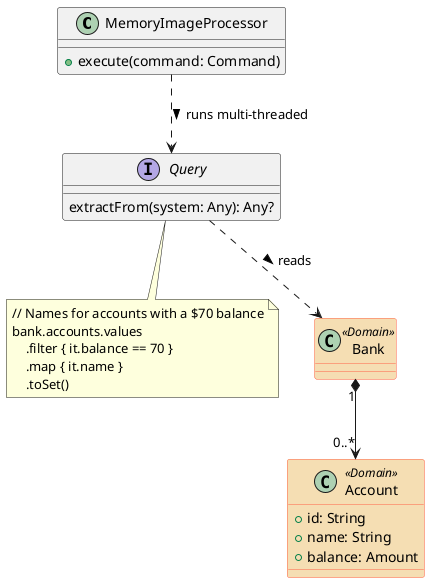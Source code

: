 @startuml
skinparam class {
    BackgroundColor<<Domain>> Wheat
    BorderColor<<Domain>> Tomato
}

class MemoryImageProcessor {
    + execute(command: Command)
}

interface Query {
    extractFrom(system: Any): Any?
}
MemoryImageProcessor ..> Query: runs multi-threaded >
note bottom of Query
    // Names for accounts with a $70 balance
    bank.accounts.values
        .filter { it.balance == 70 }
        .map { it.name }
        .toSet()
end note

class Bank <<Domain>> {
}
Query ..> Bank: reads >

class Account <<Domain>> {
    + id: String
    + name: String
    + balance: Amount
}
Bank "1" *--> "0..*" Account

@enduml